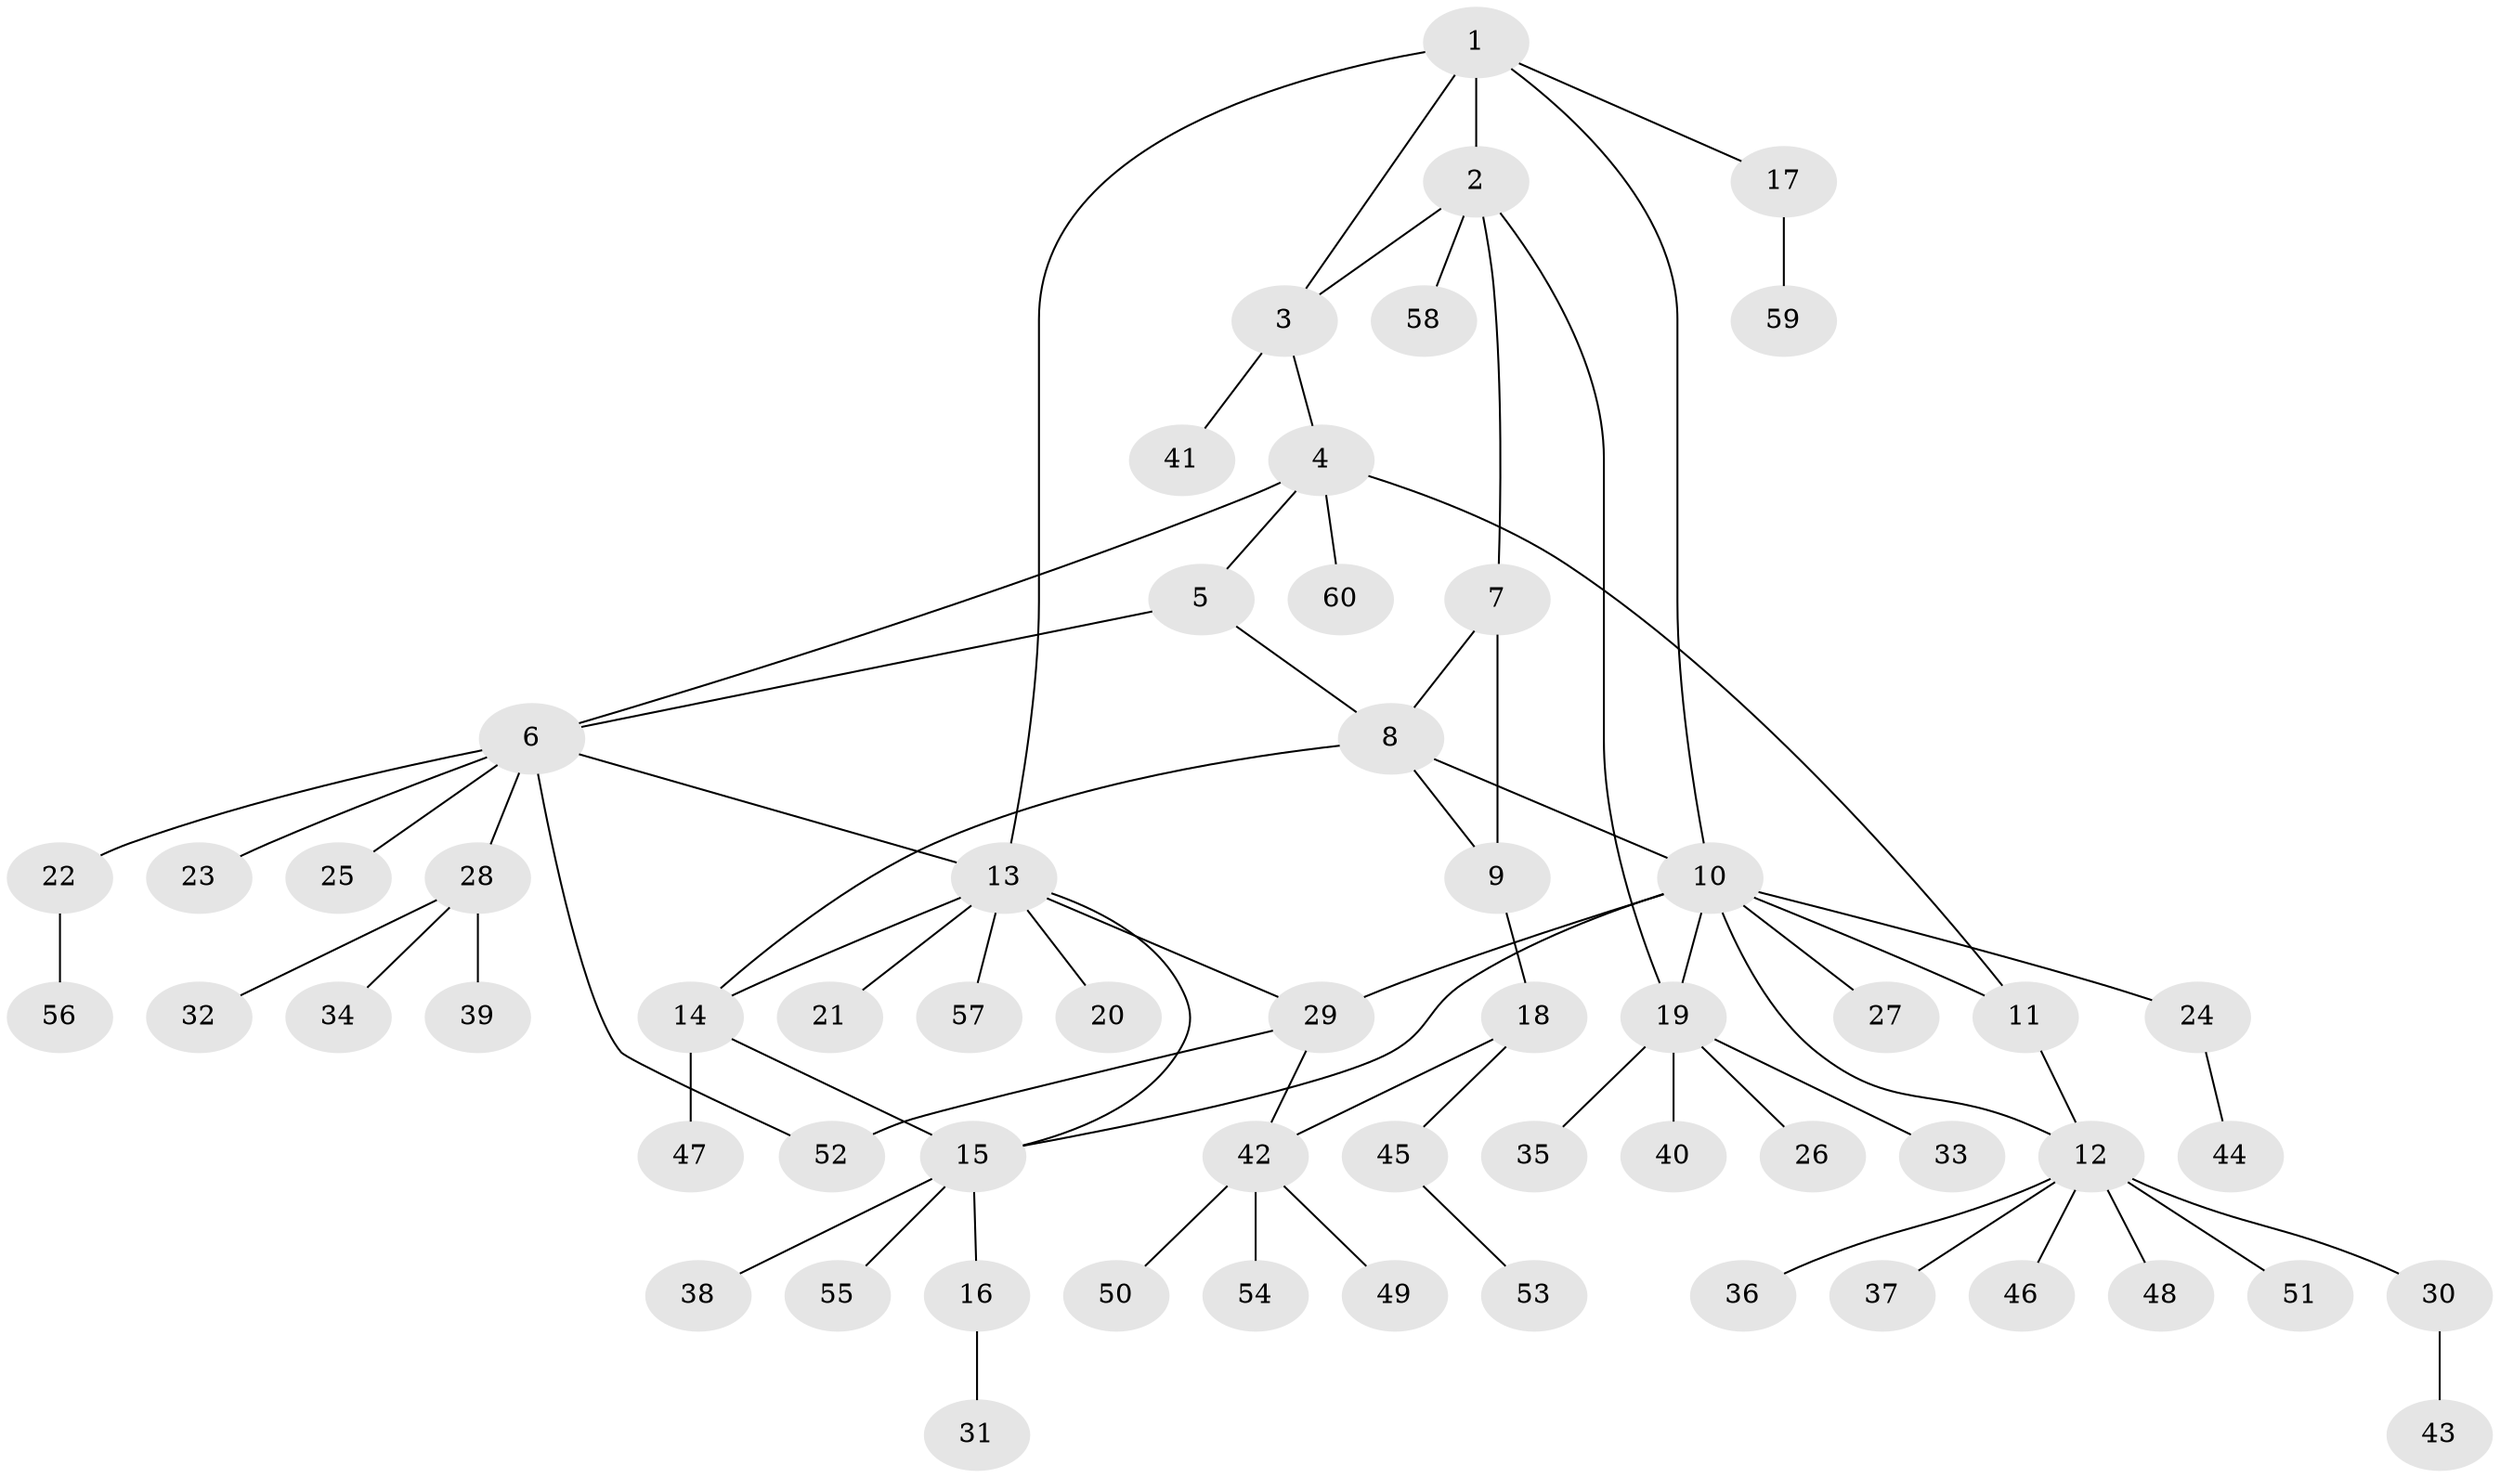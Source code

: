 // Generated by graph-tools (version 1.1) at 2025/26/03/09/25 03:26:37]
// undirected, 60 vertices, 74 edges
graph export_dot {
graph [start="1"]
  node [color=gray90,style=filled];
  1;
  2;
  3;
  4;
  5;
  6;
  7;
  8;
  9;
  10;
  11;
  12;
  13;
  14;
  15;
  16;
  17;
  18;
  19;
  20;
  21;
  22;
  23;
  24;
  25;
  26;
  27;
  28;
  29;
  30;
  31;
  32;
  33;
  34;
  35;
  36;
  37;
  38;
  39;
  40;
  41;
  42;
  43;
  44;
  45;
  46;
  47;
  48;
  49;
  50;
  51;
  52;
  53;
  54;
  55;
  56;
  57;
  58;
  59;
  60;
  1 -- 2;
  1 -- 3;
  1 -- 10;
  1 -- 13;
  1 -- 17;
  2 -- 3;
  2 -- 7;
  2 -- 19;
  2 -- 58;
  3 -- 4;
  3 -- 41;
  4 -- 5;
  4 -- 6;
  4 -- 11;
  4 -- 60;
  5 -- 6;
  5 -- 8;
  6 -- 13;
  6 -- 22;
  6 -- 23;
  6 -- 25;
  6 -- 28;
  6 -- 52;
  7 -- 8;
  7 -- 9;
  8 -- 9;
  8 -- 10;
  8 -- 14;
  9 -- 18;
  10 -- 11;
  10 -- 12;
  10 -- 15;
  10 -- 19;
  10 -- 24;
  10 -- 27;
  10 -- 29;
  11 -- 12;
  12 -- 30;
  12 -- 36;
  12 -- 37;
  12 -- 46;
  12 -- 48;
  12 -- 51;
  13 -- 14;
  13 -- 15;
  13 -- 20;
  13 -- 21;
  13 -- 29;
  13 -- 57;
  14 -- 15;
  14 -- 47;
  15 -- 16;
  15 -- 38;
  15 -- 55;
  16 -- 31;
  17 -- 59;
  18 -- 42;
  18 -- 45;
  19 -- 26;
  19 -- 33;
  19 -- 35;
  19 -- 40;
  22 -- 56;
  24 -- 44;
  28 -- 32;
  28 -- 34;
  28 -- 39;
  29 -- 42;
  29 -- 52;
  30 -- 43;
  42 -- 49;
  42 -- 50;
  42 -- 54;
  45 -- 53;
}
